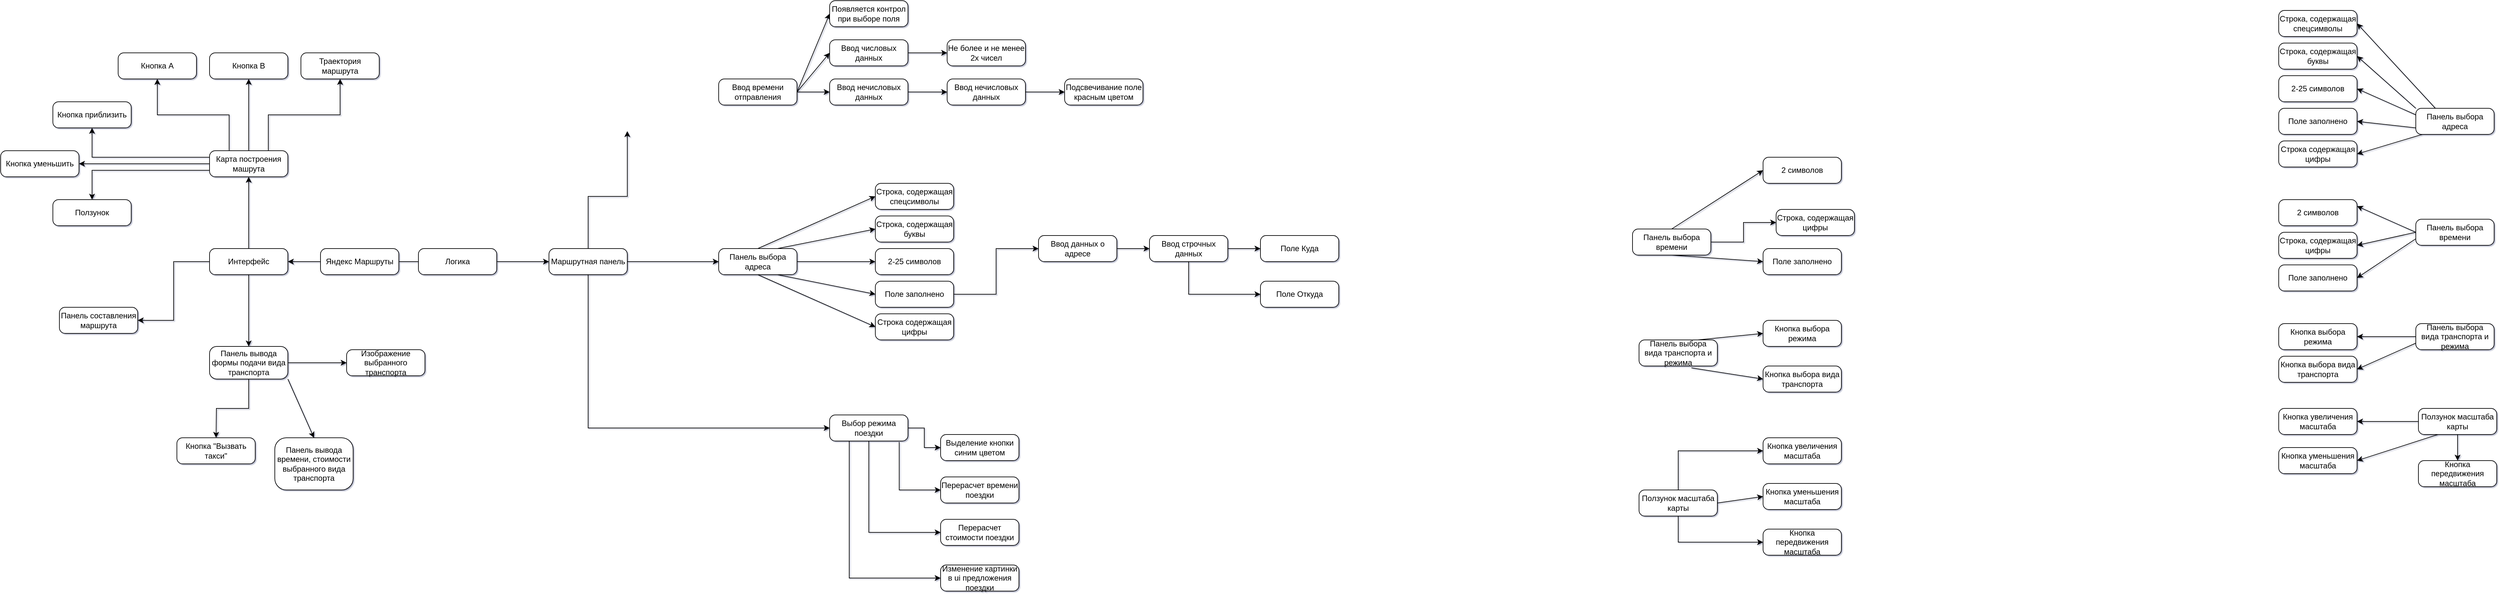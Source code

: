 <mxfile version="16.5.6" type="github">
  <diagram id="-B3jU-nX_ELJhcBnxHz5" name="Page-1">
    <mxGraphModel dx="1123" dy="638" grid="1" gridSize="10" guides="1" tooltips="1" connect="1" arrows="1" fold="1" page="1" pageScale="1" pageWidth="827" pageHeight="1169" math="0" shadow="1">
      <root>
        <mxCell id="0" />
        <mxCell id="1" parent="0" />
        <mxCell id="K0fkV404n5wf5iCCnifj-1" style="edgeStyle=none;rounded=0;orthogonalLoop=1;jettySize=auto;html=1;exitX=0;exitY=0.5;exitDx=0;exitDy=0;entryX=1;entryY=0.5;entryDx=0;entryDy=0;" parent="1" source="K0fkV404n5wf5iCCnifj-3" target="K0fkV404n5wf5iCCnifj-8" edge="1">
          <mxGeometry relative="1" as="geometry">
            <mxPoint x="620" y="640" as="targetPoint" />
          </mxGeometry>
        </mxCell>
        <mxCell id="K0fkV404n5wf5iCCnifj-2" style="edgeStyle=none;rounded=0;orthogonalLoop=1;jettySize=auto;html=1;exitX=1;exitY=0.5;exitDx=0;exitDy=0;" parent="1" source="K0fkV404n5wf5iCCnifj-3" edge="1">
          <mxGeometry relative="1" as="geometry">
            <mxPoint x="880" y="640" as="targetPoint" />
          </mxGeometry>
        </mxCell>
        <mxCell id="K0fkV404n5wf5iCCnifj-3" value="Яндекс Маршруты" style="rounded=1;whiteSpace=wrap;html=1;arcSize=22;" parent="1" vertex="1">
          <mxGeometry x="660" y="620" width="120" height="40" as="geometry" />
        </mxCell>
        <mxCell id="GE7ch425G3Su6_HWM75W-49" style="edgeStyle=orthogonalEdgeStyle;rounded=0;orthogonalLoop=1;jettySize=auto;html=1;" parent="1" source="K0fkV404n5wf5iCCnifj-8" edge="1">
          <mxGeometry relative="1" as="geometry">
            <mxPoint x="550" y="770" as="targetPoint" />
          </mxGeometry>
        </mxCell>
        <mxCell id="eN0gRAS2Y6pT8o7KiOji-115" style="edgeStyle=orthogonalEdgeStyle;rounded=0;orthogonalLoop=1;jettySize=auto;html=1;entryX=1;entryY=0.5;entryDx=0;entryDy=0;" edge="1" parent="1" source="K0fkV404n5wf5iCCnifj-8" target="eN0gRAS2Y6pT8o7KiOji-116">
          <mxGeometry relative="1" as="geometry">
            <mxPoint x="360" y="660" as="targetPoint" />
          </mxGeometry>
        </mxCell>
        <mxCell id="K0fkV404n5wf5iCCnifj-8" value="Интерфейс" style="rounded=1;whiteSpace=wrap;html=1;arcSize=22;" parent="1" vertex="1">
          <mxGeometry x="490" y="620" width="120" height="40" as="geometry" />
        </mxCell>
        <mxCell id="K0fkV404n5wf5iCCnifj-12" style="edgeStyle=none;rounded=0;orthogonalLoop=1;jettySize=auto;html=1;exitX=1;exitY=0.5;exitDx=0;exitDy=0;entryX=0;entryY=0.5;entryDx=0;entryDy=0;" parent="1" source="K0fkV404n5wf5iCCnifj-14" target="GE7ch425G3Su6_HWM75W-58" edge="1">
          <mxGeometry relative="1" as="geometry">
            <mxPoint x="1500" y="390" as="targetPoint" />
            <mxPoint x="1550" y="580" as="sourcePoint" />
          </mxGeometry>
        </mxCell>
        <mxCell id="K0fkV404n5wf5iCCnifj-13" style="edgeStyle=none;rounded=0;orthogonalLoop=1;jettySize=auto;html=1;exitX=1;exitY=0.5;exitDx=0;exitDy=0;entryX=0;entryY=0.5;entryDx=0;entryDy=0;" parent="1" source="K0fkV404n5wf5iCCnifj-14" target="GE7ch425G3Su6_HWM75W-57" edge="1">
          <mxGeometry relative="1" as="geometry">
            <mxPoint x="1500" y="310" as="targetPoint" />
          </mxGeometry>
        </mxCell>
        <mxCell id="GE7ch425G3Su6_HWM75W-61" style="edgeStyle=orthogonalEdgeStyle;rounded=0;orthogonalLoop=1;jettySize=auto;html=1;entryX=0;entryY=0.5;entryDx=0;entryDy=0;" parent="1" source="K0fkV404n5wf5iCCnifj-14" target="GE7ch425G3Su6_HWM75W-62" edge="1">
          <mxGeometry relative="1" as="geometry">
            <mxPoint x="1500" y="380" as="targetPoint" />
          </mxGeometry>
        </mxCell>
        <mxCell id="K0fkV404n5wf5iCCnifj-14" value="Ввод времени отправления" style="rounded=1;whiteSpace=wrap;html=1;arcSize=22;" parent="1" vertex="1">
          <mxGeometry x="1270" y="360" width="120" height="40" as="geometry" />
        </mxCell>
        <mxCell id="eN0gRAS2Y6pT8o7KiOji-3" style="edgeStyle=orthogonalEdgeStyle;rounded=0;orthogonalLoop=1;jettySize=auto;html=1;entryX=0;entryY=0.5;entryDx=0;entryDy=0;" edge="1" parent="1" source="K0fkV404n5wf5iCCnifj-27" target="eN0gRAS2Y6pT8o7KiOji-2">
          <mxGeometry relative="1" as="geometry" />
        </mxCell>
        <mxCell id="K0fkV404n5wf5iCCnifj-27" value="Логика" style="rounded=1;whiteSpace=wrap;html=1;arcSize=22;" parent="1" vertex="1">
          <mxGeometry x="810" y="620" width="120" height="40" as="geometry" />
        </mxCell>
        <mxCell id="K0fkV404n5wf5iCCnifj-28" style="edgeStyle=none;rounded=0;orthogonalLoop=1;jettySize=auto;html=1;exitX=1;exitY=0.5;exitDx=0;exitDy=0;" parent="1" source="K0fkV404n5wf5iCCnifj-29" edge="1">
          <mxGeometry relative="1" as="geometry">
            <mxPoint x="1930" y="620" as="targetPoint" />
          </mxGeometry>
        </mxCell>
        <mxCell id="K0fkV404n5wf5iCCnifj-29" value="Ввод данных о адресе" style="rounded=1;whiteSpace=wrap;html=1;arcSize=22;" parent="1" vertex="1">
          <mxGeometry x="1760" y="600" width="120" height="40" as="geometry" />
        </mxCell>
        <mxCell id="GE7ch425G3Su6_HWM75W-23" style="rounded=0;orthogonalLoop=1;jettySize=auto;html=1;exitX=0.5;exitY=0;exitDx=0;exitDy=0;" parent="1" source="K0fkV404n5wf5iCCnifj-8" edge="1">
          <mxGeometry relative="1" as="geometry">
            <mxPoint x="619.98" y="590" as="sourcePoint" />
            <mxPoint x="550" y="510" as="targetPoint" />
            <Array as="points" />
          </mxGeometry>
        </mxCell>
        <mxCell id="GE7ch425G3Su6_HWM75W-25" style="edgeStyle=orthogonalEdgeStyle;rounded=0;orthogonalLoop=1;jettySize=auto;html=1;exitX=0.25;exitY=0;exitDx=0;exitDy=0;entryX=0.5;entryY=1;entryDx=0;entryDy=0;" parent="1" source="GE7ch425G3Su6_HWM75W-24" edge="1" target="GE7ch425G3Su6_HWM75W-26">
          <mxGeometry relative="1" as="geometry">
            <mxPoint x="420" y="370" as="targetPoint" />
          </mxGeometry>
        </mxCell>
        <mxCell id="GE7ch425G3Su6_HWM75W-27" style="edgeStyle=orthogonalEdgeStyle;rounded=0;orthogonalLoop=1;jettySize=auto;html=1;entryX=0.5;entryY=1;entryDx=0;entryDy=0;exitX=0.75;exitY=0;exitDx=0;exitDy=0;" parent="1" source="GE7ch425G3Su6_HWM75W-24" target="GE7ch425G3Su6_HWM75W-28" edge="1">
          <mxGeometry relative="1" as="geometry">
            <mxPoint x="610" y="270" as="targetPoint" />
          </mxGeometry>
        </mxCell>
        <mxCell id="eN0gRAS2Y6pT8o7KiOji-108" style="edgeStyle=orthogonalEdgeStyle;rounded=0;orthogonalLoop=1;jettySize=auto;html=1;entryX=0.5;entryY=1;entryDx=0;entryDy=0;" edge="1" parent="1" source="GE7ch425G3Su6_HWM75W-24" target="eN0gRAS2Y6pT8o7KiOji-107">
          <mxGeometry relative="1" as="geometry">
            <Array as="points">
              <mxPoint x="550" y="380" />
              <mxPoint x="550" y="380" />
            </Array>
          </mxGeometry>
        </mxCell>
        <mxCell id="eN0gRAS2Y6pT8o7KiOji-109" style="edgeStyle=orthogonalEdgeStyle;rounded=0;orthogonalLoop=1;jettySize=auto;html=1;entryX=0.5;entryY=1;entryDx=0;entryDy=0;exitX=0;exitY=0.25;exitDx=0;exitDy=0;" edge="1" parent="1" source="GE7ch425G3Su6_HWM75W-24" target="eN0gRAS2Y6pT8o7KiOji-110">
          <mxGeometry relative="1" as="geometry">
            <mxPoint x="280" y="400" as="targetPoint" />
            <Array as="points">
              <mxPoint x="310" y="480" />
            </Array>
          </mxGeometry>
        </mxCell>
        <mxCell id="eN0gRAS2Y6pT8o7KiOji-114" style="edgeStyle=orthogonalEdgeStyle;rounded=0;orthogonalLoop=1;jettySize=auto;html=1;exitX=0;exitY=0.75;exitDx=0;exitDy=0;entryX=0.5;entryY=0;entryDx=0;entryDy=0;" edge="1" parent="1" source="GE7ch425G3Su6_HWM75W-24" target="eN0gRAS2Y6pT8o7KiOji-113">
          <mxGeometry relative="1" as="geometry" />
        </mxCell>
        <mxCell id="GE7ch425G3Su6_HWM75W-24" value="Карта построения машрута" style="rounded=1;whiteSpace=wrap;html=1;arcSize=22;" parent="1" vertex="1">
          <mxGeometry x="490" y="470" width="120" height="40" as="geometry" />
        </mxCell>
        <mxCell id="GE7ch425G3Su6_HWM75W-26" value="Кнопка А" style="rounded=1;whiteSpace=wrap;html=1;arcSize=22;" parent="1" vertex="1">
          <mxGeometry x="350" y="320" width="120" height="40" as="geometry" />
        </mxCell>
        <mxCell id="GE7ch425G3Su6_HWM75W-28" value="Траектория маршрута" style="rounded=1;whiteSpace=wrap;html=1;arcSize=22;" parent="1" vertex="1">
          <mxGeometry x="630" y="320" width="120" height="40" as="geometry" />
        </mxCell>
        <mxCell id="GE7ch425G3Su6_HWM75W-51" style="edgeStyle=orthogonalEdgeStyle;rounded=0;orthogonalLoop=1;jettySize=auto;html=1;" parent="1" source="GE7ch425G3Su6_HWM75W-50" edge="1">
          <mxGeometry relative="1" as="geometry">
            <mxPoint x="500" y="910" as="targetPoint" />
          </mxGeometry>
        </mxCell>
        <mxCell id="GE7ch425G3Su6_HWM75W-55" style="edgeStyle=orthogonalEdgeStyle;rounded=0;orthogonalLoop=1;jettySize=auto;html=1;" parent="1" source="GE7ch425G3Su6_HWM75W-50" edge="1">
          <mxGeometry relative="1" as="geometry">
            <mxPoint x="700" y="795" as="targetPoint" />
          </mxGeometry>
        </mxCell>
        <mxCell id="GE7ch425G3Su6_HWM75W-50" value="Панель вывода формы подачи вида транспорта" style="rounded=1;whiteSpace=wrap;html=1;arcSize=22;" parent="1" vertex="1">
          <mxGeometry x="490" y="770" width="120" height="50" as="geometry" />
        </mxCell>
        <mxCell id="GE7ch425G3Su6_HWM75W-52" value="Кнопка &quot;Вызвать такси&quot;" style="rounded=1;whiteSpace=wrap;html=1;arcSize=22;" parent="1" vertex="1">
          <mxGeometry x="440" y="910" width="120" height="40" as="geometry" />
        </mxCell>
        <mxCell id="GE7ch425G3Su6_HWM75W-53" style="edgeStyle=none;rounded=0;orthogonalLoop=1;jettySize=auto;html=1;entryX=0.5;entryY=0;entryDx=0;entryDy=0;exitX=1;exitY=1;exitDx=0;exitDy=0;" parent="1" source="GE7ch425G3Su6_HWM75W-50" target="GE7ch425G3Su6_HWM75W-54" edge="1">
          <mxGeometry relative="1" as="geometry">
            <mxPoint x="600" y="810" as="sourcePoint" />
            <mxPoint x="640" y="910" as="targetPoint" />
          </mxGeometry>
        </mxCell>
        <mxCell id="GE7ch425G3Su6_HWM75W-54" value="Панель вывода времени, стоимости выбранного вида транспорта" style="rounded=1;whiteSpace=wrap;html=1;arcSize=22;" parent="1" vertex="1">
          <mxGeometry x="590" y="910" width="120" height="80" as="geometry" />
        </mxCell>
        <mxCell id="GE7ch425G3Su6_HWM75W-56" value="Изображение выбранного транспорта" style="rounded=1;whiteSpace=wrap;html=1;arcSize=22;" parent="1" vertex="1">
          <mxGeometry x="700" y="775" width="120" height="40" as="geometry" />
        </mxCell>
        <mxCell id="GE7ch425G3Su6_HWM75W-57" value="Появляется контрол при выборе поля" style="rounded=1;whiteSpace=wrap;html=1;arcSize=22;" parent="1" vertex="1">
          <mxGeometry x="1440" y="240" width="120" height="40" as="geometry" />
        </mxCell>
        <mxCell id="GE7ch425G3Su6_HWM75W-59" style="edgeStyle=orthogonalEdgeStyle;rounded=0;orthogonalLoop=1;jettySize=auto;html=1;entryX=0;entryY=0.5;entryDx=0;entryDy=0;" parent="1" source="GE7ch425G3Su6_HWM75W-58" target="GE7ch425G3Su6_HWM75W-60" edge="1">
          <mxGeometry relative="1" as="geometry">
            <mxPoint x="1620" y="330" as="targetPoint" />
          </mxGeometry>
        </mxCell>
        <mxCell id="GE7ch425G3Su6_HWM75W-58" value="Ввод числовых данных" style="rounded=1;whiteSpace=wrap;html=1;arcSize=22;" parent="1" vertex="1">
          <mxGeometry x="1440" y="300" width="120" height="40" as="geometry" />
        </mxCell>
        <mxCell id="GE7ch425G3Su6_HWM75W-60" value="Не более и не менее 2х чисел" style="rounded=1;whiteSpace=wrap;html=1;arcSize=22;" parent="1" vertex="1">
          <mxGeometry x="1620" y="300" width="120" height="40" as="geometry" />
        </mxCell>
        <mxCell id="GE7ch425G3Su6_HWM75W-63" style="edgeStyle=orthogonalEdgeStyle;rounded=0;orthogonalLoop=1;jettySize=auto;html=1;" parent="1" source="GE7ch425G3Su6_HWM75W-62" edge="1">
          <mxGeometry relative="1" as="geometry">
            <mxPoint x="1620" y="380" as="targetPoint" />
          </mxGeometry>
        </mxCell>
        <mxCell id="GE7ch425G3Su6_HWM75W-62" value="Ввод нечисловых данных" style="rounded=1;whiteSpace=wrap;html=1;arcSize=22;" parent="1" vertex="1">
          <mxGeometry x="1440" y="360" width="120" height="40" as="geometry" />
        </mxCell>
        <mxCell id="GE7ch425G3Su6_HWM75W-65" style="edgeStyle=orthogonalEdgeStyle;rounded=0;orthogonalLoop=1;jettySize=auto;html=1;entryX=0;entryY=0.5;entryDx=0;entryDy=0;" parent="1" source="GE7ch425G3Su6_HWM75W-64" target="GE7ch425G3Su6_HWM75W-66" edge="1">
          <mxGeometry relative="1" as="geometry">
            <mxPoint x="1790" y="380" as="targetPoint" />
          </mxGeometry>
        </mxCell>
        <mxCell id="GE7ch425G3Su6_HWM75W-64" value="Ввод нечисловых данных" style="rounded=1;whiteSpace=wrap;html=1;arcSize=22;" parent="1" vertex="1">
          <mxGeometry x="1620" y="360" width="120" height="40" as="geometry" />
        </mxCell>
        <mxCell id="GE7ch425G3Su6_HWM75W-66" value="Подсвечивание поле красным цветом" style="rounded=1;whiteSpace=wrap;html=1;arcSize=22;" parent="1" vertex="1">
          <mxGeometry x="1800" y="360" width="120" height="40" as="geometry" />
        </mxCell>
        <mxCell id="GE7ch425G3Su6_HWM75W-90" style="edgeStyle=orthogonalEdgeStyle;rounded=0;orthogonalLoop=1;jettySize=auto;html=1;entryX=0;entryY=0.5;entryDx=0;entryDy=0;" parent="1" source="GE7ch425G3Su6_HWM75W-68" target="GE7ch425G3Su6_HWM75W-88" edge="1">
          <mxGeometry relative="1" as="geometry" />
        </mxCell>
        <mxCell id="GE7ch425G3Su6_HWM75W-91" style="edgeStyle=orthogonalEdgeStyle;rounded=0;orthogonalLoop=1;jettySize=auto;html=1;entryX=0;entryY=0.5;entryDx=0;entryDy=0;" parent="1" source="GE7ch425G3Su6_HWM75W-68" target="GE7ch425G3Su6_HWM75W-89" edge="1">
          <mxGeometry relative="1" as="geometry">
            <Array as="points">
              <mxPoint x="1990" y="690" />
            </Array>
          </mxGeometry>
        </mxCell>
        <mxCell id="GE7ch425G3Su6_HWM75W-68" value="Ввод строчных данных" style="rounded=1;whiteSpace=wrap;html=1;arcSize=22;" parent="1" vertex="1">
          <mxGeometry x="1930" y="600" width="120" height="40" as="geometry" />
        </mxCell>
        <mxCell id="GE7ch425G3Su6_HWM75W-76" style="edgeStyle=orthogonalEdgeStyle;rounded=0;orthogonalLoop=1;jettySize=auto;html=1;entryX=0;entryY=0.5;entryDx=0;entryDy=0;" parent="1" source="GE7ch425G3Su6_HWM75W-74" target="GE7ch425G3Su6_HWM75W-77" edge="1">
          <mxGeometry relative="1" as="geometry">
            <mxPoint x="1640" y="995" as="targetPoint" />
          </mxGeometry>
        </mxCell>
        <mxCell id="GE7ch425G3Su6_HWM75W-78" style="edgeStyle=orthogonalEdgeStyle;rounded=0;orthogonalLoop=1;jettySize=auto;html=1;entryX=0;entryY=0.5;entryDx=0;entryDy=0;exitX=0.888;exitY=1.036;exitDx=0;exitDy=0;exitPerimeter=0;" parent="1" source="GE7ch425G3Su6_HWM75W-74" target="GE7ch425G3Su6_HWM75W-79" edge="1">
          <mxGeometry relative="1" as="geometry">
            <mxPoint x="1530" y="1025" as="targetPoint" />
            <Array as="points">
              <mxPoint x="1547" y="990" />
            </Array>
          </mxGeometry>
        </mxCell>
        <mxCell id="GE7ch425G3Su6_HWM75W-81" style="edgeStyle=orthogonalEdgeStyle;rounded=0;orthogonalLoop=1;jettySize=auto;html=1;entryX=0;entryY=0.5;entryDx=0;entryDy=0;" parent="1" source="GE7ch425G3Su6_HWM75W-74" target="GE7ch425G3Su6_HWM75W-80" edge="1">
          <mxGeometry relative="1" as="geometry">
            <Array as="points">
              <mxPoint x="1500" y="1055" />
            </Array>
          </mxGeometry>
        </mxCell>
        <mxCell id="GE7ch425G3Su6_HWM75W-74" value="Выбор режима поездки" style="rounded=1;whiteSpace=wrap;html=1;arcSize=22;" parent="1" vertex="1">
          <mxGeometry x="1440" y="875" width="120" height="40" as="geometry" />
        </mxCell>
        <mxCell id="GE7ch425G3Su6_HWM75W-77" value="Выделение кнопки синим цветом" style="rounded=1;whiteSpace=wrap;html=1;arcSize=22;" parent="1" vertex="1">
          <mxGeometry x="1610" y="905" width="120" height="40" as="geometry" />
        </mxCell>
        <mxCell id="GE7ch425G3Su6_HWM75W-79" value="Перерасчет времени поездки" style="rounded=1;whiteSpace=wrap;html=1;arcSize=22;" parent="1" vertex="1">
          <mxGeometry x="1610" y="970" width="120" height="40" as="geometry" />
        </mxCell>
        <mxCell id="GE7ch425G3Su6_HWM75W-80" value="Перерасчет стоимости поездки" style="rounded=1;whiteSpace=wrap;html=1;arcSize=22;" parent="1" vertex="1">
          <mxGeometry x="1610" y="1035" width="120" height="40" as="geometry" />
        </mxCell>
        <mxCell id="GE7ch425G3Su6_HWM75W-82" style="edgeStyle=orthogonalEdgeStyle;rounded=0;orthogonalLoop=1;jettySize=auto;html=1;exitX=0.25;exitY=1;exitDx=0;exitDy=0;entryX=0;entryY=0.5;entryDx=0;entryDy=0;" parent="1" source="GE7ch425G3Su6_HWM75W-74" target="GE7ch425G3Su6_HWM75W-83" edge="1">
          <mxGeometry relative="1" as="geometry">
            <mxPoint x="1510" y="925" as="sourcePoint" />
            <mxPoint x="1570" y="1106" as="targetPoint" />
            <Array as="points">
              <mxPoint x="1470" y="1125" />
            </Array>
          </mxGeometry>
        </mxCell>
        <mxCell id="GE7ch425G3Su6_HWM75W-83" value="Изменение картинки в ui предложения поездки" style="rounded=1;whiteSpace=wrap;html=1;arcSize=22;" parent="1" vertex="1">
          <mxGeometry x="1610" y="1105" width="120" height="40" as="geometry" />
        </mxCell>
        <mxCell id="GE7ch425G3Su6_HWM75W-88" value="Поле Куда" style="rounded=1;whiteSpace=wrap;html=1;arcSize=22;" parent="1" vertex="1">
          <mxGeometry x="2100" y="600" width="120" height="40" as="geometry" />
        </mxCell>
        <mxCell id="GE7ch425G3Su6_HWM75W-89" value="Поле Откуда" style="rounded=1;whiteSpace=wrap;html=1;arcSize=22;" parent="1" vertex="1">
          <mxGeometry x="2100" y="670" width="120" height="40" as="geometry" />
        </mxCell>
        <mxCell id="eN0gRAS2Y6pT8o7KiOji-4" style="edgeStyle=orthogonalEdgeStyle;rounded=0;orthogonalLoop=1;jettySize=auto;html=1;entryX=0;entryY=0.5;entryDx=0;entryDy=0;" edge="1" parent="1" source="eN0gRAS2Y6pT8o7KiOji-2" target="eN0gRAS2Y6pT8o7KiOji-41">
          <mxGeometry relative="1" as="geometry">
            <mxPoint x="1180" y="680" as="targetPoint" />
          </mxGeometry>
        </mxCell>
        <mxCell id="eN0gRAS2Y6pT8o7KiOji-5" style="edgeStyle=orthogonalEdgeStyle;rounded=0;orthogonalLoop=1;jettySize=auto;html=1;" edge="1" parent="1" source="eN0gRAS2Y6pT8o7KiOji-2">
          <mxGeometry relative="1" as="geometry">
            <mxPoint x="1130" y="440" as="targetPoint" />
            <Array as="points">
              <mxPoint x="1070" y="540" />
            </Array>
          </mxGeometry>
        </mxCell>
        <mxCell id="eN0gRAS2Y6pT8o7KiOji-6" style="edgeStyle=orthogonalEdgeStyle;rounded=0;orthogonalLoop=1;jettySize=auto;html=1;entryX=0;entryY=0.5;entryDx=0;entryDy=0;" edge="1" parent="1" source="eN0gRAS2Y6pT8o7KiOji-2" target="GE7ch425G3Su6_HWM75W-74">
          <mxGeometry relative="1" as="geometry">
            <mxPoint x="1080" y="790" as="targetPoint" />
            <Array as="points">
              <mxPoint x="1070" y="895" />
            </Array>
          </mxGeometry>
        </mxCell>
        <mxCell id="eN0gRAS2Y6pT8o7KiOji-2" value="Маршрутная панель" style="rounded=1;whiteSpace=wrap;html=1;arcSize=22;" vertex="1" parent="1">
          <mxGeometry x="1010" y="620" width="120" height="40" as="geometry" />
        </mxCell>
        <mxCell id="eN0gRAS2Y6pT8o7KiOji-7" style="edgeStyle=none;rounded=0;orthogonalLoop=1;jettySize=auto;html=1;exitX=0.5;exitY=0;exitDx=0;exitDy=0;entryX=0;entryY=0.5;entryDx=0;entryDy=0;" edge="1" parent="1" source="eN0gRAS2Y6pT8o7KiOji-9" target="eN0gRAS2Y6pT8o7KiOji-14">
          <mxGeometry relative="1" as="geometry">
            <mxPoint x="2820" y="400" as="targetPoint" />
            <mxPoint x="2780" y="410" as="sourcePoint" />
          </mxGeometry>
        </mxCell>
        <mxCell id="eN0gRAS2Y6pT8o7KiOji-40" style="edgeStyle=orthogonalEdgeStyle;rounded=0;orthogonalLoop=1;jettySize=auto;html=1;" edge="1" parent="1" source="eN0gRAS2Y6pT8o7KiOji-9" target="eN0gRAS2Y6pT8o7KiOji-15">
          <mxGeometry relative="1" as="geometry" />
        </mxCell>
        <mxCell id="eN0gRAS2Y6pT8o7KiOji-9" value="Панель выбора времени" style="rounded=1;whiteSpace=wrap;html=1;arcSize=22;" vertex="1" parent="1">
          <mxGeometry x="2670" y="590" width="120" height="40" as="geometry" />
        </mxCell>
        <mxCell id="eN0gRAS2Y6pT8o7KiOji-10" style="edgeStyle=none;rounded=0;orthogonalLoop=1;jettySize=auto;html=1;exitX=1;exitY=0.5;exitDx=0;exitDy=0;entryX=0;entryY=0.5;entryDx=0;entryDy=0;" edge="1" parent="1" source="eN0gRAS2Y6pT8o7KiOji-41" target="eN0gRAS2Y6pT8o7KiOji-16">
          <mxGeometry relative="1" as="geometry">
            <mxPoint x="1640" y="680" as="targetPoint" />
          </mxGeometry>
        </mxCell>
        <mxCell id="eN0gRAS2Y6pT8o7KiOji-12" style="rounded=0;orthogonalLoop=1;jettySize=auto;html=1;exitX=0.75;exitY=0;exitDx=0;exitDy=0;entryX=0;entryY=0.5;entryDx=0;entryDy=0;" edge="1" parent="1" source="eN0gRAS2Y6pT8o7KiOji-13" target="eN0gRAS2Y6pT8o7KiOji-23">
          <mxGeometry relative="1" as="geometry">
            <mxPoint x="2890" y="690" as="targetPoint" />
            <mxPoint x="2820" y="730" as="sourcePoint" />
          </mxGeometry>
        </mxCell>
        <mxCell id="eN0gRAS2Y6pT8o7KiOji-13" value="Панель выбора&lt;br&gt;вида транспорта и режима" style="rounded=1;whiteSpace=wrap;html=1;arcSize=22;" vertex="1" parent="1">
          <mxGeometry x="2680" y="760" width="120" height="40" as="geometry" />
        </mxCell>
        <mxCell id="eN0gRAS2Y6pT8o7KiOji-14" value="2 символов" style="rounded=1;whiteSpace=wrap;html=1;arcSize=22;" vertex="1" parent="1">
          <mxGeometry x="2870" y="480" width="120" height="40" as="geometry" />
        </mxCell>
        <mxCell id="eN0gRAS2Y6pT8o7KiOji-15" value="Строка, содержащая цифры" style="rounded=1;whiteSpace=wrap;html=1;arcSize=22;" vertex="1" parent="1">
          <mxGeometry x="2890" y="560" width="120" height="40" as="geometry" />
        </mxCell>
        <mxCell id="eN0gRAS2Y6pT8o7KiOji-16" value="2-25 символов" style="rounded=1;whiteSpace=wrap;html=1;arcSize=22;" vertex="1" parent="1">
          <mxGeometry x="1510" y="620" width="120" height="40" as="geometry" />
        </mxCell>
        <mxCell id="eN0gRAS2Y6pT8o7KiOji-17" value="Строка, содержащая буквы" style="rounded=1;whiteSpace=wrap;html=1;arcSize=22;" vertex="1" parent="1">
          <mxGeometry x="1510" y="570" width="120" height="40" as="geometry" />
        </mxCell>
        <mxCell id="eN0gRAS2Y6pT8o7KiOji-19" value="Поле заполнено" style="rounded=1;whiteSpace=wrap;html=1;arcSize=22;" vertex="1" parent="1">
          <mxGeometry x="2870" y="620" width="120" height="40" as="geometry" />
        </mxCell>
        <mxCell id="eN0gRAS2Y6pT8o7KiOji-20" style="edgeStyle=none;rounded=0;orthogonalLoop=1;jettySize=auto;html=1;exitX=0.5;exitY=1;exitDx=0;exitDy=0;entryX=0;entryY=0.5;entryDx=0;entryDy=0;" edge="1" parent="1" source="eN0gRAS2Y6pT8o7KiOji-9" target="eN0gRAS2Y6pT8o7KiOji-19">
          <mxGeometry relative="1" as="geometry">
            <mxPoint x="2850" y="590" as="targetPoint" />
            <mxPoint x="2900" y="600" as="sourcePoint" />
          </mxGeometry>
        </mxCell>
        <mxCell id="eN0gRAS2Y6pT8o7KiOji-45" style="edgeStyle=orthogonalEdgeStyle;rounded=0;orthogonalLoop=1;jettySize=auto;html=1;entryX=0;entryY=0.5;entryDx=0;entryDy=0;" edge="1" parent="1" source="eN0gRAS2Y6pT8o7KiOji-21" target="K0fkV404n5wf5iCCnifj-29">
          <mxGeometry relative="1" as="geometry" />
        </mxCell>
        <mxCell id="eN0gRAS2Y6pT8o7KiOji-21" value="Поле заполнено" style="rounded=1;whiteSpace=wrap;html=1;arcSize=22;" vertex="1" parent="1">
          <mxGeometry x="1510" y="670" width="120" height="40" as="geometry" />
        </mxCell>
        <mxCell id="eN0gRAS2Y6pT8o7KiOji-22" style="edgeStyle=none;rounded=0;orthogonalLoop=1;jettySize=auto;html=1;entryX=0;entryY=0.5;entryDx=0;entryDy=0;exitX=0.75;exitY=1;exitDx=0;exitDy=0;" edge="1" parent="1" source="eN0gRAS2Y6pT8o7KiOji-41" target="eN0gRAS2Y6pT8o7KiOji-21">
          <mxGeometry relative="1" as="geometry">
            <mxPoint x="1640" y="700" as="targetPoint" />
            <mxPoint x="1720" y="715" as="sourcePoint" />
          </mxGeometry>
        </mxCell>
        <mxCell id="eN0gRAS2Y6pT8o7KiOji-23" value="Кнопка выбора режима" style="rounded=1;whiteSpace=wrap;html=1;arcSize=22;" vertex="1" parent="1">
          <mxGeometry x="2870" y="730" width="120" height="40" as="geometry" />
        </mxCell>
        <mxCell id="eN0gRAS2Y6pT8o7KiOji-24" value="Кнопка выбора вида транспорта" style="rounded=1;whiteSpace=wrap;html=1;arcSize=22;" vertex="1" parent="1">
          <mxGeometry x="2870" y="800" width="120" height="40" as="geometry" />
        </mxCell>
        <mxCell id="eN0gRAS2Y6pT8o7KiOji-25" style="rounded=0;orthogonalLoop=1;jettySize=auto;html=1;exitX=0.669;exitY=1.073;exitDx=0;exitDy=0;entryX=0;entryY=0.5;entryDx=0;entryDy=0;exitPerimeter=0;" edge="1" parent="1" source="eN0gRAS2Y6pT8o7KiOji-13" target="eN0gRAS2Y6pT8o7KiOji-24">
          <mxGeometry relative="1" as="geometry">
            <mxPoint x="2600" y="790" as="targetPoint" />
            <mxPoint x="2690" y="790" as="sourcePoint" />
          </mxGeometry>
        </mxCell>
        <mxCell id="eN0gRAS2Y6pT8o7KiOji-26" style="edgeStyle=orthogonalEdgeStyle;rounded=0;orthogonalLoop=1;jettySize=auto;html=1;entryX=0;entryY=0.5;entryDx=0;entryDy=0;exitX=0.5;exitY=0;exitDx=0;exitDy=0;" edge="1" parent="1" source="eN0gRAS2Y6pT8o7KiOji-28" target="eN0gRAS2Y6pT8o7KiOji-29">
          <mxGeometry relative="1" as="geometry">
            <mxPoint x="2980" y="900" as="targetPoint" />
          </mxGeometry>
        </mxCell>
        <mxCell id="eN0gRAS2Y6pT8o7KiOji-27" style="edgeStyle=orthogonalEdgeStyle;rounded=0;orthogonalLoop=1;jettySize=auto;html=1;exitX=0.5;exitY=1;exitDx=0;exitDy=0;entryX=0;entryY=0.5;entryDx=0;entryDy=0;" edge="1" parent="1" source="eN0gRAS2Y6pT8o7KiOji-28" target="eN0gRAS2Y6pT8o7KiOji-32">
          <mxGeometry relative="1" as="geometry" />
        </mxCell>
        <mxCell id="eN0gRAS2Y6pT8o7KiOji-28" value="Ползунок масштаба карты" style="rounded=1;whiteSpace=wrap;html=1;arcSize=22;" vertex="1" parent="1">
          <mxGeometry x="2680" y="990" width="120" height="40" as="geometry" />
        </mxCell>
        <mxCell id="eN0gRAS2Y6pT8o7KiOji-29" value="Кнопка увеличения масштаба" style="rounded=1;whiteSpace=wrap;html=1;arcSize=22;" vertex="1" parent="1">
          <mxGeometry x="2870" y="910" width="120" height="40" as="geometry" />
        </mxCell>
        <mxCell id="eN0gRAS2Y6pT8o7KiOji-30" value="Кнопка уменьшения масштаба" style="rounded=1;whiteSpace=wrap;html=1;arcSize=22;" vertex="1" parent="1">
          <mxGeometry x="2870" y="980" width="120" height="40" as="geometry" />
        </mxCell>
        <mxCell id="eN0gRAS2Y6pT8o7KiOji-31" style="rounded=0;orthogonalLoop=1;jettySize=auto;html=1;exitX=1;exitY=0.5;exitDx=0;exitDy=0;entryX=0;entryY=0.5;entryDx=0;entryDy=0;" edge="1" parent="1" source="eN0gRAS2Y6pT8o7KiOji-28" target="eN0gRAS2Y6pT8o7KiOji-30">
          <mxGeometry relative="1" as="geometry">
            <mxPoint x="3000" y="830" as="targetPoint" />
            <mxPoint x="3090" y="790" as="sourcePoint" />
            <Array as="points" />
          </mxGeometry>
        </mxCell>
        <mxCell id="eN0gRAS2Y6pT8o7KiOji-32" value="Кнопка передвижения масштаба" style="rounded=1;whiteSpace=wrap;html=1;arcSize=22;" vertex="1" parent="1">
          <mxGeometry x="2870" y="1050" width="120" height="40" as="geometry" />
        </mxCell>
        <mxCell id="eN0gRAS2Y6pT8o7KiOji-33" value="Строка, содержащая спецсимволы" style="rounded=1;whiteSpace=wrap;html=1;arcSize=22;" vertex="1" parent="1">
          <mxGeometry x="1510" y="520" width="120" height="40" as="geometry" />
        </mxCell>
        <mxCell id="eN0gRAS2Y6pT8o7KiOji-35" value="Строка содержащая цифры" style="rounded=1;whiteSpace=wrap;html=1;arcSize=22;" vertex="1" parent="1">
          <mxGeometry x="1510" y="720" width="120" height="40" as="geometry" />
        </mxCell>
        <mxCell id="eN0gRAS2Y6pT8o7KiOji-36" style="edgeStyle=none;rounded=0;orthogonalLoop=1;jettySize=auto;html=1;entryX=0;entryY=0.5;entryDx=0;entryDy=0;exitX=0.5;exitY=1;exitDx=0;exitDy=0;" edge="1" parent="1" target="eN0gRAS2Y6pT8o7KiOji-35" source="eN0gRAS2Y6pT8o7KiOji-41">
          <mxGeometry relative="1" as="geometry">
            <mxPoint x="1640" y="700" as="targetPoint" />
            <mxPoint x="1730" y="710" as="sourcePoint" />
          </mxGeometry>
        </mxCell>
        <mxCell id="eN0gRAS2Y6pT8o7KiOji-37" style="edgeStyle=orthogonalEdgeStyle;rounded=0;orthogonalLoop=1;jettySize=auto;html=1;exitX=0.5;exitY=1;exitDx=0;exitDy=0;" edge="1" parent="1" source="eN0gRAS2Y6pT8o7KiOji-23" target="eN0gRAS2Y6pT8o7KiOji-23">
          <mxGeometry relative="1" as="geometry" />
        </mxCell>
        <mxCell id="eN0gRAS2Y6pT8o7KiOji-41" value="Панель выбора адреса" style="rounded=1;whiteSpace=wrap;html=1;arcSize=22;" vertex="1" parent="1">
          <mxGeometry x="1270" y="620" width="120" height="40" as="geometry" />
        </mxCell>
        <mxCell id="eN0gRAS2Y6pT8o7KiOji-42" style="edgeStyle=none;rounded=0;orthogonalLoop=1;jettySize=auto;html=1;exitX=0.5;exitY=0;exitDx=0;exitDy=0;entryX=0;entryY=0.5;entryDx=0;entryDy=0;" edge="1" parent="1" source="eN0gRAS2Y6pT8o7KiOji-41" target="eN0gRAS2Y6pT8o7KiOji-33">
          <mxGeometry relative="1" as="geometry">
            <mxPoint x="1410" y="480" as="targetPoint" />
            <mxPoint x="1760" y="680" as="sourcePoint" />
          </mxGeometry>
        </mxCell>
        <mxCell id="eN0gRAS2Y6pT8o7KiOji-43" style="edgeStyle=none;rounded=0;orthogonalLoop=1;jettySize=auto;html=1;entryX=0;entryY=0.5;entryDx=0;entryDy=0;exitX=0.75;exitY=0;exitDx=0;exitDy=0;" edge="1" parent="1" source="eN0gRAS2Y6pT8o7KiOji-41" target="eN0gRAS2Y6pT8o7KiOji-17">
          <mxGeometry relative="1" as="geometry">
            <mxPoint x="1640" y="600" as="targetPoint" />
            <mxPoint x="1730" y="680" as="sourcePoint" />
            <Array as="points" />
          </mxGeometry>
        </mxCell>
        <mxCell id="eN0gRAS2Y6pT8o7KiOji-46" style="edgeStyle=none;rounded=0;orthogonalLoop=1;jettySize=auto;html=1;exitX=0;exitY=0.5;exitDx=0;exitDy=0;entryX=1;entryY=0.5;entryDx=0;entryDy=0;" edge="1" parent="1" source="eN0gRAS2Y6pT8o7KiOji-48" target="eN0gRAS2Y6pT8o7KiOji-54">
          <mxGeometry relative="1" as="geometry">
            <mxPoint x="3790" y="615" as="targetPoint" />
          </mxGeometry>
        </mxCell>
        <mxCell id="eN0gRAS2Y6pT8o7KiOji-47" style="edgeStyle=none;rounded=0;orthogonalLoop=1;jettySize=auto;html=1;exitX=0;exitY=0.5;exitDx=0;exitDy=0;entryX=1;entryY=0.5;entryDx=0;entryDy=0;" edge="1" parent="1" source="eN0gRAS2Y6pT8o7KiOji-48">
          <mxGeometry relative="1" as="geometry">
            <mxPoint x="3780" y="555" as="targetPoint" />
          </mxGeometry>
        </mxCell>
        <mxCell id="eN0gRAS2Y6pT8o7KiOji-48" value="Панель выбора времени" style="rounded=1;whiteSpace=wrap;html=1;arcSize=22;" vertex="1" parent="1">
          <mxGeometry x="3870" y="575" width="120" height="40" as="geometry" />
        </mxCell>
        <mxCell id="eN0gRAS2Y6pT8o7KiOji-49" style="edgeStyle=none;rounded=0;orthogonalLoop=1;jettySize=auto;html=1;exitX=0;exitY=0.25;exitDx=0;exitDy=0;entryX=1;entryY=0.5;entryDx=0;entryDy=0;" edge="1" parent="1" source="eN0gRAS2Y6pT8o7KiOji-50" target="eN0gRAS2Y6pT8o7KiOji-55">
          <mxGeometry relative="1" as="geometry">
            <mxPoint x="3790" y="415" as="targetPoint" />
          </mxGeometry>
        </mxCell>
        <mxCell id="eN0gRAS2Y6pT8o7KiOji-50" value="Панель выбора адреса" style="rounded=1;whiteSpace=wrap;html=1;arcSize=22;" vertex="1" parent="1">
          <mxGeometry x="3870" y="405" width="120" height="40" as="geometry" />
        </mxCell>
        <mxCell id="eN0gRAS2Y6pT8o7KiOji-51" style="rounded=0;orthogonalLoop=1;jettySize=auto;html=1;exitX=0;exitY=0.5;exitDx=0;exitDy=0;entryX=1;entryY=0.5;entryDx=0;entryDy=0;" edge="1" parent="1" source="eN0gRAS2Y6pT8o7KiOji-52" target="eN0gRAS2Y6pT8o7KiOji-62">
          <mxGeometry relative="1" as="geometry">
            <mxPoint x="3790" y="765" as="targetPoint" />
            <mxPoint x="3860" y="755" as="sourcePoint" />
          </mxGeometry>
        </mxCell>
        <mxCell id="eN0gRAS2Y6pT8o7KiOji-52" value="Панель выбора&lt;br&gt;вида транспорта и режима" style="rounded=1;whiteSpace=wrap;html=1;arcSize=22;" vertex="1" parent="1">
          <mxGeometry x="3870" y="735" width="120" height="40" as="geometry" />
        </mxCell>
        <mxCell id="eN0gRAS2Y6pT8o7KiOji-53" value="2 символов" style="rounded=1;whiteSpace=wrap;html=1;arcSize=22;" vertex="1" parent="1">
          <mxGeometry x="3660" y="545" width="120" height="40" as="geometry" />
        </mxCell>
        <mxCell id="eN0gRAS2Y6pT8o7KiOji-54" value="Строка, содержащая цифры" style="rounded=1;whiteSpace=wrap;html=1;arcSize=22;" vertex="1" parent="1">
          <mxGeometry x="3660" y="595" width="120" height="40" as="geometry" />
        </mxCell>
        <mxCell id="eN0gRAS2Y6pT8o7KiOji-55" value="2-25 символов" style="rounded=1;whiteSpace=wrap;html=1;arcSize=22;" vertex="1" parent="1">
          <mxGeometry x="3660" y="355" width="120" height="40" as="geometry" />
        </mxCell>
        <mxCell id="eN0gRAS2Y6pT8o7KiOji-56" value="Строка, содержащая буквы" style="rounded=1;whiteSpace=wrap;html=1;arcSize=22;" vertex="1" parent="1">
          <mxGeometry x="3660" y="305" width="120" height="40" as="geometry" />
        </mxCell>
        <mxCell id="eN0gRAS2Y6pT8o7KiOji-57" style="edgeStyle=none;rounded=0;orthogonalLoop=1;jettySize=auto;html=1;entryX=1;entryY=0.5;entryDx=0;entryDy=0;" edge="1" parent="1" target="eN0gRAS2Y6pT8o7KiOji-56">
          <mxGeometry relative="1" as="geometry">
            <mxPoint x="3790" y="410" as="targetPoint" />
            <mxPoint x="3870" y="405" as="sourcePoint" />
            <Array as="points" />
          </mxGeometry>
        </mxCell>
        <mxCell id="eN0gRAS2Y6pT8o7KiOji-58" value="Поле заполнено" style="rounded=1;whiteSpace=wrap;html=1;arcSize=22;" vertex="1" parent="1">
          <mxGeometry x="3660" y="645" width="120" height="40" as="geometry" />
        </mxCell>
        <mxCell id="eN0gRAS2Y6pT8o7KiOji-59" style="edgeStyle=none;rounded=0;orthogonalLoop=1;jettySize=auto;html=1;exitX=0;exitY=0.75;exitDx=0;exitDy=0;entryX=1;entryY=0.5;entryDx=0;entryDy=0;" edge="1" parent="1" source="eN0gRAS2Y6pT8o7KiOji-48" target="eN0gRAS2Y6pT8o7KiOji-58">
          <mxGeometry relative="1" as="geometry">
            <mxPoint x="3790" y="615" as="targetPoint" />
            <mxPoint x="3870" y="605" as="sourcePoint" />
          </mxGeometry>
        </mxCell>
        <mxCell id="eN0gRAS2Y6pT8o7KiOji-60" value="Поле заполнено" style="rounded=1;whiteSpace=wrap;html=1;arcSize=22;" vertex="1" parent="1">
          <mxGeometry x="3660" y="405" width="120" height="40" as="geometry" />
        </mxCell>
        <mxCell id="eN0gRAS2Y6pT8o7KiOji-61" style="edgeStyle=none;rounded=0;orthogonalLoop=1;jettySize=auto;html=1;entryX=1;entryY=0.5;entryDx=0;entryDy=0;exitX=0;exitY=0.75;exitDx=0;exitDy=0;" edge="1" parent="1" source="eN0gRAS2Y6pT8o7KiOji-50" target="eN0gRAS2Y6pT8o7KiOji-60">
          <mxGeometry relative="1" as="geometry">
            <mxPoint x="3790" y="435" as="targetPoint" />
            <mxPoint x="3870" y="450" as="sourcePoint" />
          </mxGeometry>
        </mxCell>
        <mxCell id="eN0gRAS2Y6pT8o7KiOji-62" value="Кнопка выбора режима" style="rounded=1;whiteSpace=wrap;html=1;arcSize=22;" vertex="1" parent="1">
          <mxGeometry x="3660" y="735" width="120" height="40" as="geometry" />
        </mxCell>
        <mxCell id="eN0gRAS2Y6pT8o7KiOji-63" value="Кнопка выбора вида транспорта" style="rounded=1;whiteSpace=wrap;html=1;arcSize=22;" vertex="1" parent="1">
          <mxGeometry x="3660" y="785" width="120" height="40" as="geometry" />
        </mxCell>
        <mxCell id="eN0gRAS2Y6pT8o7KiOji-64" style="rounded=0;orthogonalLoop=1;jettySize=auto;html=1;exitX=0;exitY=0.75;exitDx=0;exitDy=0;entryX=1;entryY=0.5;entryDx=0;entryDy=0;" edge="1" parent="1" source="eN0gRAS2Y6pT8o7KiOji-52" target="eN0gRAS2Y6pT8o7KiOji-63">
          <mxGeometry relative="1" as="geometry">
            <mxPoint x="3790" y="765" as="targetPoint" />
            <mxPoint x="3880" y="765" as="sourcePoint" />
          </mxGeometry>
        </mxCell>
        <mxCell id="eN0gRAS2Y6pT8o7KiOji-65" style="edgeStyle=orthogonalEdgeStyle;rounded=0;orthogonalLoop=1;jettySize=auto;html=1;entryX=1;entryY=0.5;entryDx=0;entryDy=0;" edge="1" parent="1" source="eN0gRAS2Y6pT8o7KiOji-67" target="eN0gRAS2Y6pT8o7KiOji-68">
          <mxGeometry relative="1" as="geometry">
            <mxPoint x="3770" y="885" as="targetPoint" />
          </mxGeometry>
        </mxCell>
        <mxCell id="eN0gRAS2Y6pT8o7KiOji-66" style="edgeStyle=orthogonalEdgeStyle;rounded=0;orthogonalLoop=1;jettySize=auto;html=1;exitX=0.5;exitY=1;exitDx=0;exitDy=0;entryX=0.5;entryY=0;entryDx=0;entryDy=0;" edge="1" parent="1" source="eN0gRAS2Y6pT8o7KiOji-67" target="eN0gRAS2Y6pT8o7KiOji-71">
          <mxGeometry relative="1" as="geometry" />
        </mxCell>
        <mxCell id="eN0gRAS2Y6pT8o7KiOji-67" value="Ползунок масштаба карты" style="rounded=1;whiteSpace=wrap;html=1;arcSize=22;" vertex="1" parent="1">
          <mxGeometry x="3874" y="865" width="120" height="40" as="geometry" />
        </mxCell>
        <mxCell id="eN0gRAS2Y6pT8o7KiOji-68" value="Кнопка увеличения масштаба" style="rounded=1;whiteSpace=wrap;html=1;arcSize=22;" vertex="1" parent="1">
          <mxGeometry x="3660" y="865" width="120" height="40" as="geometry" />
        </mxCell>
        <mxCell id="eN0gRAS2Y6pT8o7KiOji-69" value="Кнопка уменьшения масштаба" style="rounded=1;whiteSpace=wrap;html=1;arcSize=22;" vertex="1" parent="1">
          <mxGeometry x="3660" y="925" width="120" height="40" as="geometry" />
        </mxCell>
        <mxCell id="eN0gRAS2Y6pT8o7KiOji-70" style="rounded=0;orthogonalLoop=1;jettySize=auto;html=1;exitX=0.25;exitY=1;exitDx=0;exitDy=0;entryX=1;entryY=0.5;entryDx=0;entryDy=0;" edge="1" parent="1" source="eN0gRAS2Y6pT8o7KiOji-67" target="eN0gRAS2Y6pT8o7KiOji-69">
          <mxGeometry relative="1" as="geometry">
            <mxPoint x="3790" y="815" as="targetPoint" />
            <mxPoint x="3880" y="775" as="sourcePoint" />
            <Array as="points" />
          </mxGeometry>
        </mxCell>
        <mxCell id="eN0gRAS2Y6pT8o7KiOji-71" value="Кнопка передвижения масштаба" style="rounded=1;whiteSpace=wrap;html=1;arcSize=22;" vertex="1" parent="1">
          <mxGeometry x="3874" y="945" width="120" height="40" as="geometry" />
        </mxCell>
        <mxCell id="eN0gRAS2Y6pT8o7KiOji-72" value="Строка, содержащая спецсимволы" style="rounded=1;whiteSpace=wrap;html=1;arcSize=22;" vertex="1" parent="1">
          <mxGeometry x="3660" y="255" width="120" height="40" as="geometry" />
        </mxCell>
        <mxCell id="eN0gRAS2Y6pT8o7KiOji-73" style="edgeStyle=none;rounded=0;orthogonalLoop=1;jettySize=auto;html=1;exitX=0.25;exitY=0;exitDx=0;exitDy=0;entryX=1;entryY=0.5;entryDx=0;entryDy=0;" edge="1" parent="1" source="eN0gRAS2Y6pT8o7KiOji-50" target="eN0gRAS2Y6pT8o7KiOji-72">
          <mxGeometry relative="1" as="geometry">
            <mxPoint x="3790" y="425" as="targetPoint" />
            <mxPoint x="3880" y="425" as="sourcePoint" />
          </mxGeometry>
        </mxCell>
        <mxCell id="eN0gRAS2Y6pT8o7KiOji-74" value="Строка содержащая цифры" style="rounded=1;whiteSpace=wrap;html=1;arcSize=22;" vertex="1" parent="1">
          <mxGeometry x="3660" y="455" width="120" height="40" as="geometry" />
        </mxCell>
        <mxCell id="eN0gRAS2Y6pT8o7KiOji-75" style="edgeStyle=none;rounded=0;orthogonalLoop=1;jettySize=auto;html=1;entryX=1;entryY=0.5;entryDx=0;entryDy=0;exitX=0;exitY=0.75;exitDx=0;exitDy=0;" edge="1" parent="1" target="eN0gRAS2Y6pT8o7KiOji-74">
          <mxGeometry relative="1" as="geometry">
            <mxPoint x="3790" y="435" as="targetPoint" />
            <mxPoint x="3880" y="445" as="sourcePoint" />
          </mxGeometry>
        </mxCell>
        <mxCell id="eN0gRAS2Y6pT8o7KiOji-107" value="Кнопка В" style="rounded=1;whiteSpace=wrap;html=1;arcSize=22;" vertex="1" parent="1">
          <mxGeometry x="490" y="320" width="120" height="40" as="geometry" />
        </mxCell>
        <mxCell id="eN0gRAS2Y6pT8o7KiOji-110" value="Кнопка приблизить" style="rounded=1;whiteSpace=wrap;html=1;arcSize=22;" vertex="1" parent="1">
          <mxGeometry x="250" y="395" width="120" height="40" as="geometry" />
        </mxCell>
        <mxCell id="eN0gRAS2Y6pT8o7KiOji-111" value="Кнопка уменьшить" style="rounded=1;whiteSpace=wrap;html=1;arcSize=22;" vertex="1" parent="1">
          <mxGeometry x="170" y="470" width="120" height="40" as="geometry" />
        </mxCell>
        <mxCell id="eN0gRAS2Y6pT8o7KiOji-112" style="edgeStyle=orthogonalEdgeStyle;rounded=0;orthogonalLoop=1;jettySize=auto;html=1;entryX=1;entryY=0.5;entryDx=0;entryDy=0;" edge="1" parent="1" target="eN0gRAS2Y6pT8o7KiOji-111">
          <mxGeometry relative="1" as="geometry">
            <mxPoint x="200" y="550" as="targetPoint" />
            <mxPoint x="490" y="490" as="sourcePoint" />
            <Array as="points">
              <mxPoint x="330" y="490" />
              <mxPoint x="330" y="490" />
            </Array>
          </mxGeometry>
        </mxCell>
        <mxCell id="eN0gRAS2Y6pT8o7KiOji-113" value="Ползунок" style="rounded=1;whiteSpace=wrap;html=1;arcSize=22;" vertex="1" parent="1">
          <mxGeometry x="250" y="545" width="120" height="40" as="geometry" />
        </mxCell>
        <mxCell id="eN0gRAS2Y6pT8o7KiOji-116" value="Панель составления маршрута" style="rounded=1;whiteSpace=wrap;html=1;arcSize=22;" vertex="1" parent="1">
          <mxGeometry x="260" y="710" width="120" height="40" as="geometry" />
        </mxCell>
      </root>
    </mxGraphModel>
  </diagram>
</mxfile>
